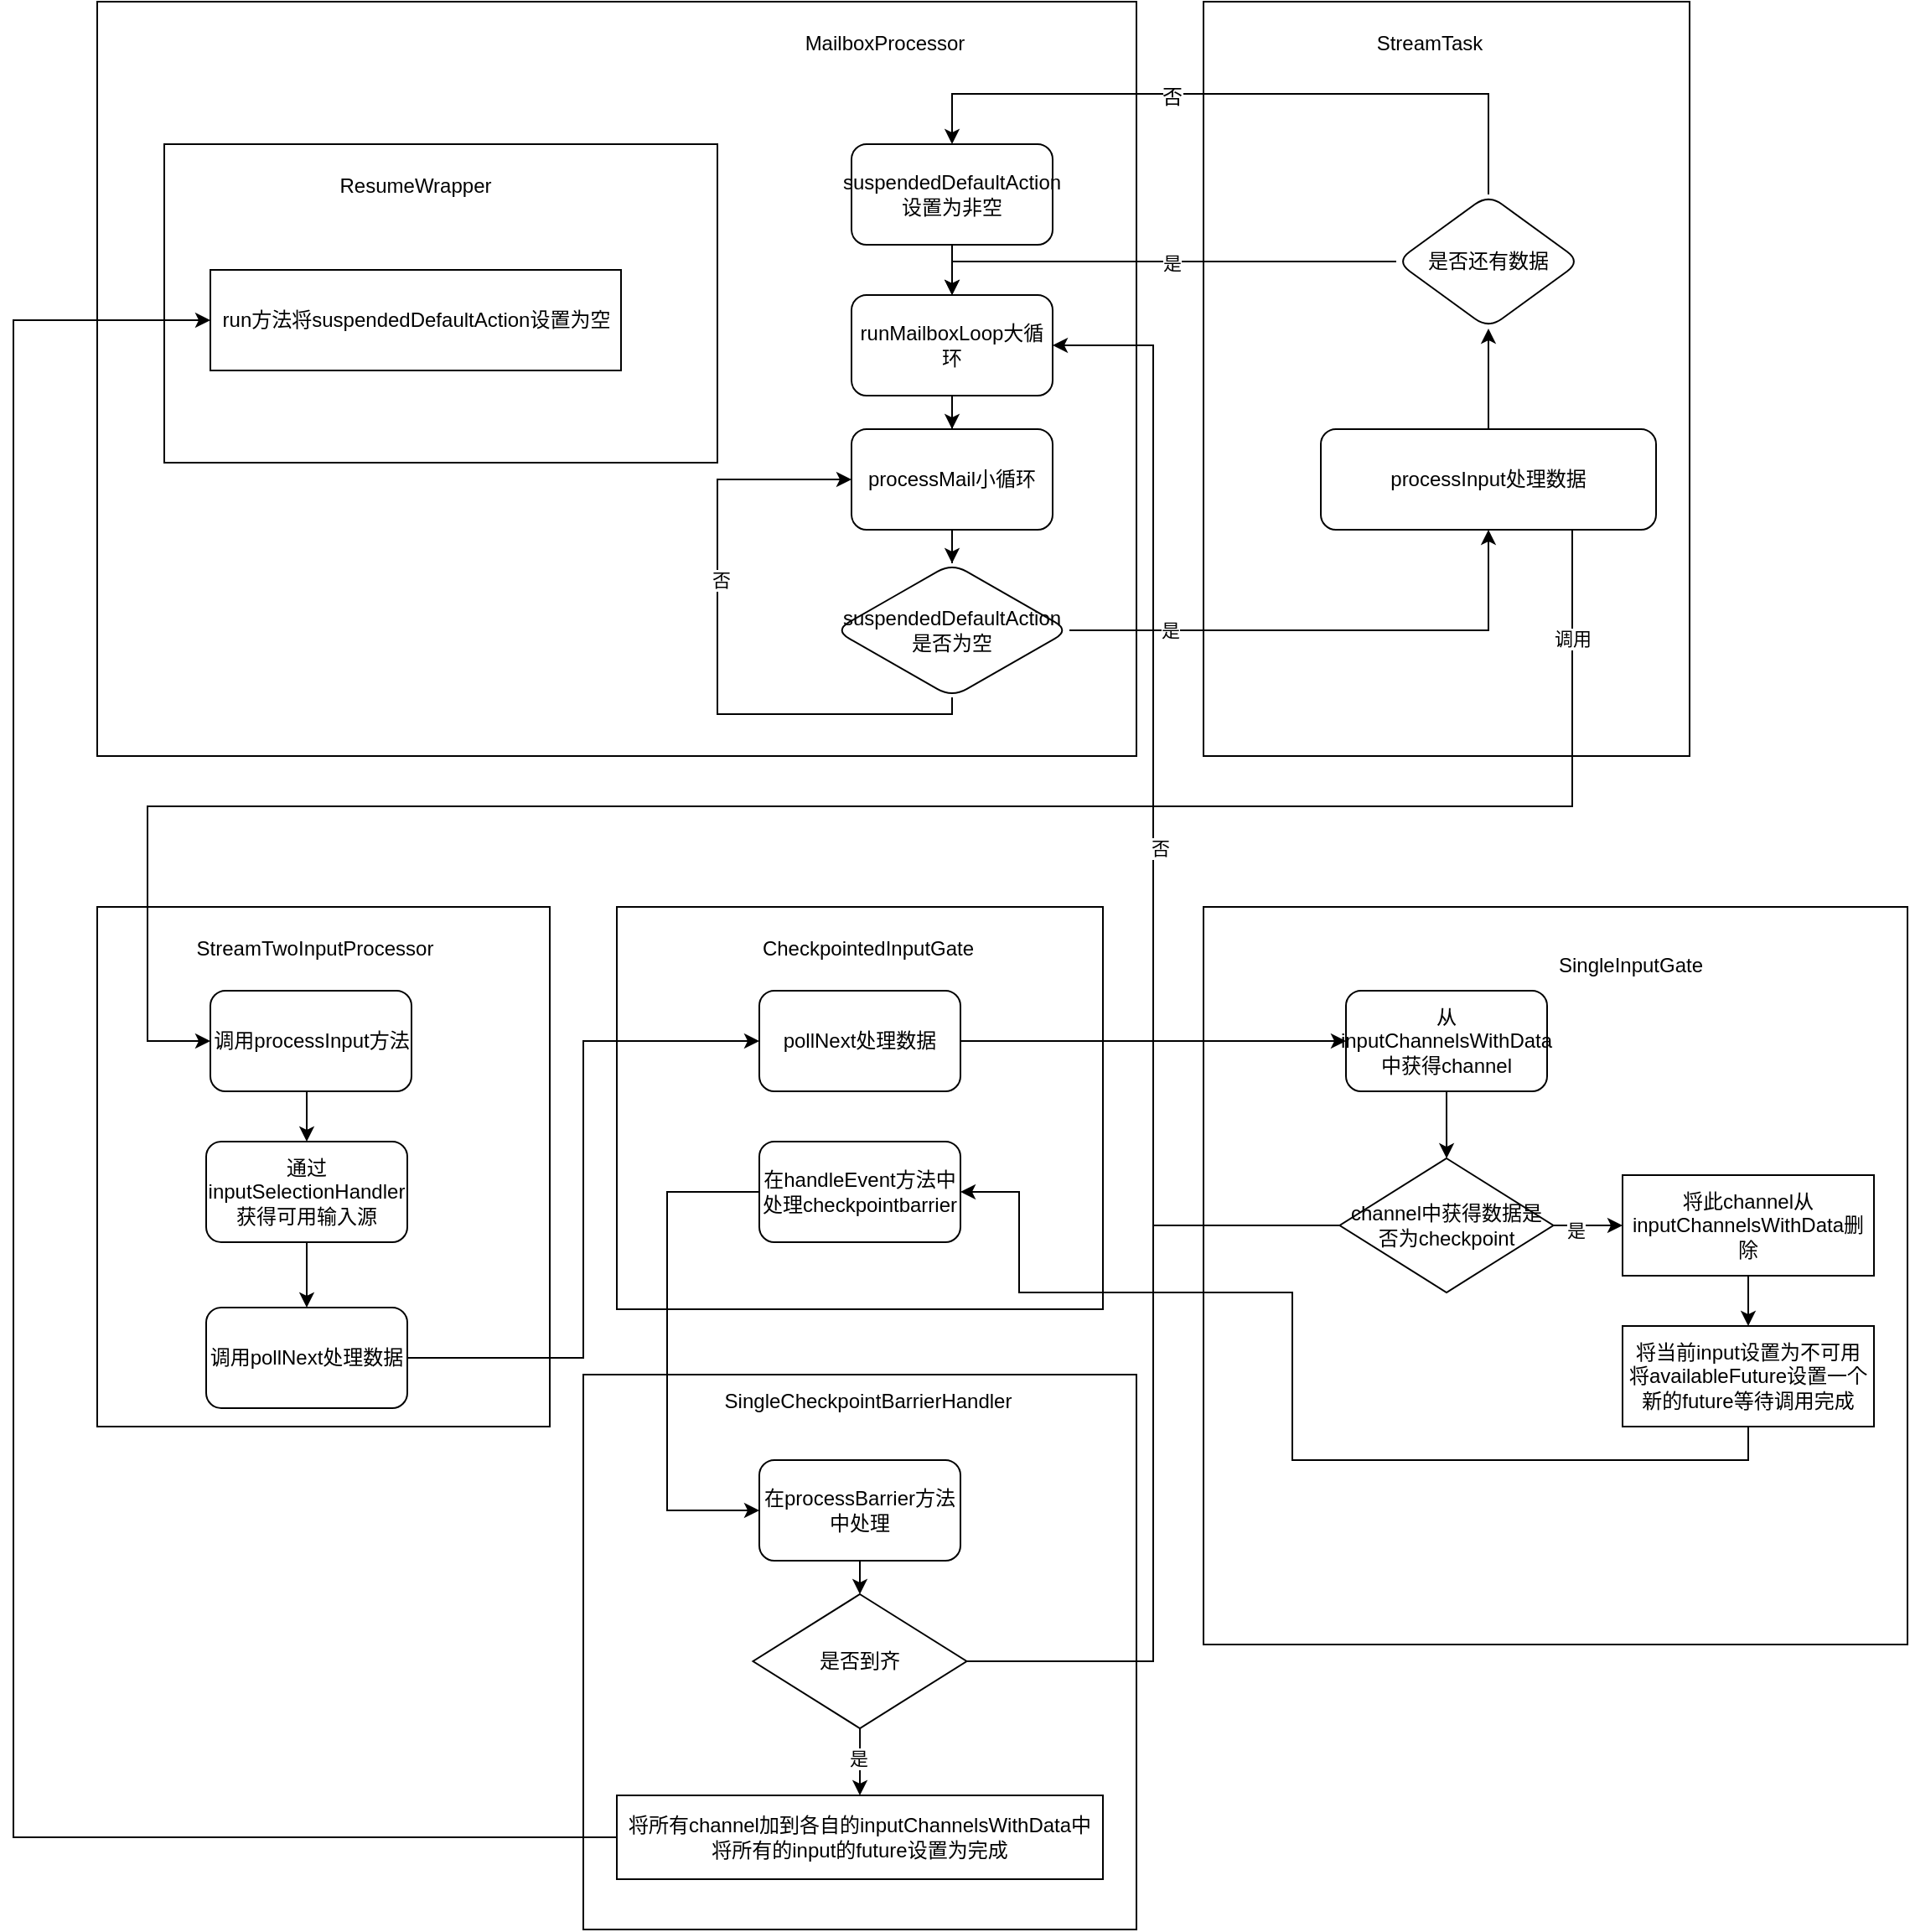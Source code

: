 <mxfile version="21.6.8" type="github">
  <diagram name="第 1 页" id="vXs4aYnu55Jb8QoqiG_9">
    <mxGraphModel dx="3267" dy="1315" grid="1" gridSize="10" guides="1" tooltips="1" connect="1" arrows="1" fold="1" page="1" pageScale="1" pageWidth="827" pageHeight="1169" math="0" shadow="0">
      <root>
        <mxCell id="0" />
        <mxCell id="1" parent="0" />
        <mxCell id="Q5ZOrAl08XUM3y3jwKEK-59" value="" style="rounded=0;whiteSpace=wrap;html=1;" parent="1" vertex="1">
          <mxGeometry x="50" y="929" width="330" height="331" as="geometry" />
        </mxCell>
        <mxCell id="D72yHyc-nXB8rAY_AbcA-13" style="edgeStyle=orthogonalEdgeStyle;rounded=0;orthogonalLoop=1;jettySize=auto;html=1;exitX=1;exitY=0.5;exitDx=0;exitDy=0;entryX=1;entryY=0.5;entryDx=0;entryDy=0;" edge="1" parent="1" source="Q5ZOrAl08XUM3y3jwKEK-64" target="X_uf3_bANwVZ6O4T1dIx-1">
          <mxGeometry relative="1" as="geometry">
            <mxPoint x="390" y="840" as="targetPoint" />
            <Array as="points">
              <mxPoint x="390" y="1100" />
              <mxPoint x="390" y="315" />
            </Array>
          </mxGeometry>
        </mxCell>
        <mxCell id="Q5ZOrAl08XUM3y3jwKEK-26" value="" style="rounded=0;whiteSpace=wrap;html=1;" parent="1" vertex="1">
          <mxGeometry x="-240" y="650" width="270" height="310" as="geometry" />
        </mxCell>
        <mxCell id="Q5ZOrAl08XUM3y3jwKEK-19" value="" style="rounded=0;whiteSpace=wrap;html=1;" parent="1" vertex="1">
          <mxGeometry x="-240" y="110" width="620" height="450" as="geometry" />
        </mxCell>
        <mxCell id="Q5ZOrAl08XUM3y3jwKEK-75" value="" style="rounded=0;whiteSpace=wrap;html=1;" parent="1" vertex="1">
          <mxGeometry x="-200" y="195" width="330" height="190" as="geometry" />
        </mxCell>
        <mxCell id="Q5ZOrAl08XUM3y3jwKEK-48" value="" style="rounded=0;whiteSpace=wrap;html=1;" parent="1" vertex="1">
          <mxGeometry x="70" y="650" width="290" height="240" as="geometry" />
        </mxCell>
        <mxCell id="Q5ZOrAl08XUM3y3jwKEK-21" value="" style="rounded=0;whiteSpace=wrap;html=1;" parent="1" vertex="1">
          <mxGeometry x="420" y="110" width="290" height="450" as="geometry" />
        </mxCell>
        <mxCell id="Q5ZOrAl08XUM3y3jwKEK-18" value="" style="edgeStyle=orthogonalEdgeStyle;rounded=0;orthogonalLoop=1;jettySize=auto;html=1;" parent="1" source="X_uf3_bANwVZ6O4T1dIx-1" target="Q5ZOrAl08XUM3y3jwKEK-1" edge="1">
          <mxGeometry relative="1" as="geometry" />
        </mxCell>
        <mxCell id="X_uf3_bANwVZ6O4T1dIx-1" value="runMailboxLoop大循环" style="rounded=1;whiteSpace=wrap;html=1;" parent="1" vertex="1">
          <mxGeometry x="210" y="285" width="120" height="60" as="geometry" />
        </mxCell>
        <mxCell id="Q5ZOrAl08XUM3y3jwKEK-4" value="" style="edgeStyle=orthogonalEdgeStyle;rounded=0;orthogonalLoop=1;jettySize=auto;html=1;" parent="1" source="Q5ZOrAl08XUM3y3jwKEK-1" target="Q5ZOrAl08XUM3y3jwKEK-3" edge="1">
          <mxGeometry relative="1" as="geometry" />
        </mxCell>
        <mxCell id="Q5ZOrAl08XUM3y3jwKEK-1" value="processMail小循环" style="rounded=1;whiteSpace=wrap;html=1;" parent="1" vertex="1">
          <mxGeometry x="210" y="365" width="120" height="60" as="geometry" />
        </mxCell>
        <mxCell id="Q5ZOrAl08XUM3y3jwKEK-10" value="" style="edgeStyle=orthogonalEdgeStyle;rounded=0;orthogonalLoop=1;jettySize=auto;html=1;" parent="1" source="Q5ZOrAl08XUM3y3jwKEK-2" target="Q5ZOrAl08XUM3y3jwKEK-9" edge="1">
          <mxGeometry relative="1" as="geometry" />
        </mxCell>
        <mxCell id="D72yHyc-nXB8rAY_AbcA-5" style="edgeStyle=orthogonalEdgeStyle;rounded=0;orthogonalLoop=1;jettySize=auto;html=1;exitX=0.75;exitY=1;exitDx=0;exitDy=0;" edge="1" parent="1" source="Q5ZOrAl08XUM3y3jwKEK-2" target="D72yHyc-nXB8rAY_AbcA-3">
          <mxGeometry relative="1" as="geometry">
            <Array as="points">
              <mxPoint x="640" y="590" />
              <mxPoint x="-210" y="590" />
              <mxPoint x="-210" y="730" />
            </Array>
          </mxGeometry>
        </mxCell>
        <mxCell id="D72yHyc-nXB8rAY_AbcA-7" value="调用" style="edgeLabel;html=1;align=center;verticalAlign=middle;resizable=0;points=[];" vertex="1" connectable="0" parent="D72yHyc-nXB8rAY_AbcA-5">
          <mxGeometry x="-0.191" y="1" relative="1" as="geometry">
            <mxPoint x="317" y="-101" as="offset" />
          </mxGeometry>
        </mxCell>
        <UserObject label="processInput处理数据" id="Q5ZOrAl08XUM3y3jwKEK-2">
          <mxCell style="rounded=1;whiteSpace=wrap;html=1;" parent="1" vertex="1">
            <mxGeometry x="490" y="365" width="200" height="60" as="geometry" />
          </mxCell>
        </UserObject>
        <mxCell id="Q5ZOrAl08XUM3y3jwKEK-5" style="edgeStyle=orthogonalEdgeStyle;rounded=0;orthogonalLoop=1;jettySize=auto;html=1;entryX=0.5;entryY=1;entryDx=0;entryDy=0;" parent="1" source="Q5ZOrAl08XUM3y3jwKEK-3" target="Q5ZOrAl08XUM3y3jwKEK-2" edge="1">
          <mxGeometry relative="1" as="geometry" />
        </mxCell>
        <mxCell id="Q5ZOrAl08XUM3y3jwKEK-6" value="是" style="edgeLabel;html=1;align=center;verticalAlign=middle;resizable=0;points=[];" parent="Q5ZOrAl08XUM3y3jwKEK-5" vertex="1" connectable="0">
          <mxGeometry x="-0.254" y="-3" relative="1" as="geometry">
            <mxPoint x="-56" y="-3" as="offset" />
          </mxGeometry>
        </mxCell>
        <mxCell id="Q5ZOrAl08XUM3y3jwKEK-7" style="edgeStyle=orthogonalEdgeStyle;rounded=0;orthogonalLoop=1;jettySize=auto;html=1;exitX=0.5;exitY=1;exitDx=0;exitDy=0;entryX=0;entryY=0.5;entryDx=0;entryDy=0;" parent="1" source="Q5ZOrAl08XUM3y3jwKEK-3" target="Q5ZOrAl08XUM3y3jwKEK-1" edge="1">
          <mxGeometry relative="1" as="geometry">
            <Array as="points">
              <mxPoint x="270" y="535" />
              <mxPoint x="130" y="535" />
              <mxPoint x="130" y="395" />
            </Array>
          </mxGeometry>
        </mxCell>
        <mxCell id="Q5ZOrAl08XUM3y3jwKEK-8" value="否" style="edgeLabel;html=1;align=center;verticalAlign=middle;resizable=0;points=[];" parent="Q5ZOrAl08XUM3y3jwKEK-7" vertex="1" connectable="0">
          <mxGeometry x="0.246" y="-2" relative="1" as="geometry">
            <mxPoint as="offset" />
          </mxGeometry>
        </mxCell>
        <mxCell id="Q5ZOrAl08XUM3y3jwKEK-3" value="suspendedDefaultAction是否为空" style="rhombus;whiteSpace=wrap;html=1;rounded=1;" parent="1" vertex="1">
          <mxGeometry x="200" y="445" width="140" height="80" as="geometry" />
        </mxCell>
        <mxCell id="Q5ZOrAl08XUM3y3jwKEK-12" value="" style="edgeStyle=orthogonalEdgeStyle;rounded=0;orthogonalLoop=1;jettySize=auto;html=1;entryX=0.5;entryY=0;entryDx=0;entryDy=0;" parent="1" source="Q5ZOrAl08XUM3y3jwKEK-9" target="X_uf3_bANwVZ6O4T1dIx-1" edge="1">
          <mxGeometry relative="1" as="geometry">
            <mxPoint x="590" y="155" as="targetPoint" />
          </mxGeometry>
        </mxCell>
        <mxCell id="Q5ZOrAl08XUM3y3jwKEK-13" value="是" style="edgeLabel;html=1;align=center;verticalAlign=middle;resizable=0;points=[];" parent="Q5ZOrAl08XUM3y3jwKEK-12" vertex="1" connectable="0">
          <mxGeometry x="-0.057" y="1" relative="1" as="geometry">
            <mxPoint as="offset" />
          </mxGeometry>
        </mxCell>
        <mxCell id="Q5ZOrAl08XUM3y3jwKEK-15" value="" style="edgeStyle=orthogonalEdgeStyle;rounded=0;orthogonalLoop=1;jettySize=auto;html=1;" parent="1" source="Q5ZOrAl08XUM3y3jwKEK-9" target="Q5ZOrAl08XUM3y3jwKEK-14" edge="1">
          <mxGeometry relative="1" as="geometry">
            <Array as="points">
              <mxPoint x="590" y="165" />
              <mxPoint x="270" y="165" />
            </Array>
          </mxGeometry>
        </mxCell>
        <mxCell id="Q5ZOrAl08XUM3y3jwKEK-25" value="否" style="edgeLabel;html=1;align=center;verticalAlign=middle;resizable=0;points=[];fontSize=12;" parent="Q5ZOrAl08XUM3y3jwKEK-15" vertex="1" connectable="0">
          <mxGeometry x="-0.028" y="2" relative="1" as="geometry">
            <mxPoint x="-50" as="offset" />
          </mxGeometry>
        </mxCell>
        <mxCell id="Q5ZOrAl08XUM3y3jwKEK-9" value="是否还有数据" style="rhombus;whiteSpace=wrap;html=1;rounded=1;" parent="1" vertex="1">
          <mxGeometry x="535" y="225" width="110" height="80" as="geometry" />
        </mxCell>
        <mxCell id="Q5ZOrAl08XUM3y3jwKEK-17" value="" style="edgeStyle=orthogonalEdgeStyle;rounded=0;orthogonalLoop=1;jettySize=auto;html=1;" parent="1" source="Q5ZOrAl08XUM3y3jwKEK-14" target="X_uf3_bANwVZ6O4T1dIx-1" edge="1">
          <mxGeometry relative="1" as="geometry" />
        </mxCell>
        <mxCell id="Q5ZOrAl08XUM3y3jwKEK-14" value="suspendedDefaultAction设置为非空" style="whiteSpace=wrap;html=1;rounded=1;" parent="1" vertex="1">
          <mxGeometry x="210" y="195" width="120" height="60" as="geometry" />
        </mxCell>
        <mxCell id="Q5ZOrAl08XUM3y3jwKEK-20" value="MailboxProcessor" style="text;html=1;strokeColor=none;fillColor=none;align=center;verticalAlign=middle;whiteSpace=wrap;rounded=0;" parent="1" vertex="1">
          <mxGeometry x="200" y="120" width="60" height="30" as="geometry" />
        </mxCell>
        <mxCell id="Q5ZOrAl08XUM3y3jwKEK-24" value="StreamTask" style="text;html=1;strokeColor=none;fillColor=none;align=center;verticalAlign=middle;whiteSpace=wrap;rounded=0;" parent="1" vertex="1">
          <mxGeometry x="525" y="120" width="60" height="30" as="geometry" />
        </mxCell>
        <mxCell id="Q5ZOrAl08XUM3y3jwKEK-58" style="edgeStyle=orthogonalEdgeStyle;rounded=0;orthogonalLoop=1;jettySize=auto;html=1;exitX=0.5;exitY=1;exitDx=0;exitDy=0;" parent="1" source="Q5ZOrAl08XUM3y3jwKEK-27" target="Q5ZOrAl08XUM3y3jwKEK-51" edge="1">
          <mxGeometry relative="1" as="geometry" />
        </mxCell>
        <mxCell id="Q5ZOrAl08XUM3y3jwKEK-27" value="通过inputSelectionHandler获得可用输入源" style="rounded=1;whiteSpace=wrap;html=1;" parent="1" vertex="1">
          <mxGeometry x="-175" y="790" width="120" height="60" as="geometry" />
        </mxCell>
        <mxCell id="Q5ZOrAl08XUM3y3jwKEK-28" value="StreamTwoInputProcessor" style="text;html=1;strokeColor=none;fillColor=#FFFFFF;align=center;verticalAlign=middle;whiteSpace=wrap;rounded=0;" parent="1" vertex="1">
          <mxGeometry x="-140" y="660" width="60" height="30" as="geometry" />
        </mxCell>
        <mxCell id="Q5ZOrAl08XUM3y3jwKEK-34" value="" style="rounded=0;whiteSpace=wrap;html=1;" parent="1" vertex="1">
          <mxGeometry x="420" y="650" width="420" height="440" as="geometry" />
        </mxCell>
        <mxCell id="Q5ZOrAl08XUM3y3jwKEK-41" style="edgeStyle=orthogonalEdgeStyle;rounded=0;orthogonalLoop=1;jettySize=auto;html=1;exitX=0.5;exitY=1;exitDx=0;exitDy=0;" parent="1" source="Q5ZOrAl08XUM3y3jwKEK-35" target="Q5ZOrAl08XUM3y3jwKEK-42" edge="1">
          <mxGeometry relative="1" as="geometry">
            <mxPoint x="565" y="810" as="targetPoint" />
          </mxGeometry>
        </mxCell>
        <mxCell id="Q5ZOrAl08XUM3y3jwKEK-35" value="从inputChannelsWithData中获得channel" style="rounded=1;whiteSpace=wrap;html=1;" parent="1" vertex="1">
          <mxGeometry x="505" y="700" width="120" height="60" as="geometry" />
        </mxCell>
        <mxCell id="Q5ZOrAl08XUM3y3jwKEK-36" value="SingleInputGate" style="text;html=1;strokeColor=none;fillColor=#FFFFFF;align=center;verticalAlign=middle;whiteSpace=wrap;rounded=0;" parent="1" vertex="1">
          <mxGeometry x="645" y="670" width="60" height="30" as="geometry" />
        </mxCell>
        <mxCell id="Q5ZOrAl08XUM3y3jwKEK-44" value="" style="edgeStyle=orthogonalEdgeStyle;rounded=0;orthogonalLoop=1;jettySize=auto;html=1;" parent="1" source="Q5ZOrAl08XUM3y3jwKEK-42" target="Q5ZOrAl08XUM3y3jwKEK-43" edge="1">
          <mxGeometry relative="1" as="geometry" />
        </mxCell>
        <mxCell id="Q5ZOrAl08XUM3y3jwKEK-45" value="是" style="edgeLabel;html=1;align=center;verticalAlign=middle;resizable=0;points=[];" parent="Q5ZOrAl08XUM3y3jwKEK-44" vertex="1" connectable="0">
          <mxGeometry x="-0.38" y="-3" relative="1" as="geometry">
            <mxPoint as="offset" />
          </mxGeometry>
        </mxCell>
        <mxCell id="D72yHyc-nXB8rAY_AbcA-1" style="edgeStyle=orthogonalEdgeStyle;rounded=0;orthogonalLoop=1;jettySize=auto;html=1;entryX=1;entryY=0.5;entryDx=0;entryDy=0;" edge="1" parent="1" source="Q5ZOrAl08XUM3y3jwKEK-42" target="X_uf3_bANwVZ6O4T1dIx-1">
          <mxGeometry relative="1" as="geometry">
            <Array as="points">
              <mxPoint x="390" y="840" />
              <mxPoint x="390" y="315" />
            </Array>
          </mxGeometry>
        </mxCell>
        <mxCell id="D72yHyc-nXB8rAY_AbcA-2" value="否" style="edgeLabel;html=1;align=center;verticalAlign=middle;resizable=0;points=[];" vertex="1" connectable="0" parent="D72yHyc-nXB8rAY_AbcA-1">
          <mxGeometry x="-0.033" y="-4" relative="1" as="geometry">
            <mxPoint as="offset" />
          </mxGeometry>
        </mxCell>
        <mxCell id="Q5ZOrAl08XUM3y3jwKEK-42" value="channel中获得数据是否为checkpoint" style="rhombus;whiteSpace=wrap;html=1;" parent="1" vertex="1">
          <mxGeometry x="501.25" y="800" width="127.5" height="80" as="geometry" />
        </mxCell>
        <mxCell id="Q5ZOrAl08XUM3y3jwKEK-47" value="" style="edgeStyle=orthogonalEdgeStyle;rounded=0;orthogonalLoop=1;jettySize=auto;html=1;" parent="1" source="Q5ZOrAl08XUM3y3jwKEK-43" target="Q5ZOrAl08XUM3y3jwKEK-46" edge="1">
          <mxGeometry relative="1" as="geometry" />
        </mxCell>
        <mxCell id="Q5ZOrAl08XUM3y3jwKEK-43" value="将此channel从inputChannelsWithData删除" style="whiteSpace=wrap;html=1;" parent="1" vertex="1">
          <mxGeometry x="670" y="810" width="150" height="60" as="geometry" />
        </mxCell>
        <mxCell id="Q5ZOrAl08XUM3y3jwKEK-57" style="edgeStyle=orthogonalEdgeStyle;rounded=0;orthogonalLoop=1;jettySize=auto;html=1;exitX=0.5;exitY=1;exitDx=0;exitDy=0;entryX=1;entryY=0.5;entryDx=0;entryDy=0;" parent="1" source="Q5ZOrAl08XUM3y3jwKEK-46" target="Q5ZOrAl08XUM3y3jwKEK-54" edge="1">
          <mxGeometry relative="1" as="geometry">
            <Array as="points">
              <mxPoint x="745" y="980" />
              <mxPoint x="473" y="980" />
              <mxPoint x="473" y="880" />
              <mxPoint x="310" y="880" />
              <mxPoint x="310" y="820" />
            </Array>
          </mxGeometry>
        </mxCell>
        <mxCell id="Q5ZOrAl08XUM3y3jwKEK-46" value="将当前input设置为不可用&lt;br&gt;将availableFuture设置一个新的future等待调用完成" style="whiteSpace=wrap;html=1;" parent="1" vertex="1">
          <mxGeometry x="670" y="900" width="150" height="60" as="geometry" />
        </mxCell>
        <mxCell id="Q5ZOrAl08XUM3y3jwKEK-53" style="edgeStyle=orthogonalEdgeStyle;rounded=0;orthogonalLoop=1;jettySize=auto;html=1;exitX=1;exitY=0.5;exitDx=0;exitDy=0;entryX=0;entryY=0.5;entryDx=0;entryDy=0;" parent="1" source="Q5ZOrAl08XUM3y3jwKEK-49" target="Q5ZOrAl08XUM3y3jwKEK-35" edge="1">
          <mxGeometry relative="1" as="geometry" />
        </mxCell>
        <mxCell id="Q5ZOrAl08XUM3y3jwKEK-49" value="pollNext处理数据" style="rounded=1;whiteSpace=wrap;html=1;" parent="1" vertex="1">
          <mxGeometry x="155" y="700" width="120" height="60" as="geometry" />
        </mxCell>
        <mxCell id="Q5ZOrAl08XUM3y3jwKEK-50" value="CheckpointedInputGate" style="text;html=1;strokeColor=none;fillColor=#FFFFFF;align=center;verticalAlign=middle;whiteSpace=wrap;rounded=0;" parent="1" vertex="1">
          <mxGeometry x="190" y="660" width="60" height="30" as="geometry" />
        </mxCell>
        <mxCell id="Q5ZOrAl08XUM3y3jwKEK-52" style="edgeStyle=orthogonalEdgeStyle;rounded=0;orthogonalLoop=1;jettySize=auto;html=1;exitX=1;exitY=0.5;exitDx=0;exitDy=0;entryX=0;entryY=0.5;entryDx=0;entryDy=0;" parent="1" source="Q5ZOrAl08XUM3y3jwKEK-51" target="Q5ZOrAl08XUM3y3jwKEK-49" edge="1">
          <mxGeometry relative="1" as="geometry" />
        </mxCell>
        <mxCell id="Q5ZOrAl08XUM3y3jwKEK-51" value="调用pollNext&lt;span style=&quot;background-color: initial;&quot;&gt;处理数据&lt;/span&gt;" style="rounded=1;whiteSpace=wrap;html=1;" parent="1" vertex="1">
          <mxGeometry x="-175" y="889" width="120" height="60" as="geometry" />
        </mxCell>
        <mxCell id="Q5ZOrAl08XUM3y3jwKEK-66" style="edgeStyle=orthogonalEdgeStyle;rounded=0;orthogonalLoop=1;jettySize=auto;html=1;exitX=0;exitY=0.5;exitDx=0;exitDy=0;entryX=0;entryY=0.5;entryDx=0;entryDy=0;" parent="1" source="Q5ZOrAl08XUM3y3jwKEK-54" target="Q5ZOrAl08XUM3y3jwKEK-61" edge="1">
          <mxGeometry relative="1" as="geometry">
            <Array as="points">
              <mxPoint x="100" y="820" />
              <mxPoint x="100" y="1010" />
            </Array>
          </mxGeometry>
        </mxCell>
        <mxCell id="Q5ZOrAl08XUM3y3jwKEK-54" value="在handleEvent方法中处理checkpointbarrier" style="rounded=1;whiteSpace=wrap;html=1;" parent="1" vertex="1">
          <mxGeometry x="155" y="790" width="120" height="60" as="geometry" />
        </mxCell>
        <mxCell id="Q5ZOrAl08XUM3y3jwKEK-70" style="edgeStyle=orthogonalEdgeStyle;rounded=0;orthogonalLoop=1;jettySize=auto;html=1;exitX=0.5;exitY=1;exitDx=0;exitDy=0;entryX=0.5;entryY=0;entryDx=0;entryDy=0;" parent="1" source="Q5ZOrAl08XUM3y3jwKEK-61" target="Q5ZOrAl08XUM3y3jwKEK-64" edge="1">
          <mxGeometry relative="1" as="geometry" />
        </mxCell>
        <mxCell id="Q5ZOrAl08XUM3y3jwKEK-61" value="在processBarrier方法中处理" style="rounded=1;whiteSpace=wrap;html=1;" parent="1" vertex="1">
          <mxGeometry x="155" y="980" width="120" height="60" as="geometry" />
        </mxCell>
        <mxCell id="Q5ZOrAl08XUM3y3jwKEK-62" value="SingleCheckpointBarrierHandler" style="text;html=1;strokeColor=none;fillColor=#FFFFFF;align=center;verticalAlign=middle;whiteSpace=wrap;rounded=0;" parent="1" vertex="1">
          <mxGeometry x="190" y="930" width="60" height="30" as="geometry" />
        </mxCell>
        <mxCell id="Q5ZOrAl08XUM3y3jwKEK-72" value="" style="edgeStyle=orthogonalEdgeStyle;rounded=0;orthogonalLoop=1;jettySize=auto;html=1;" parent="1" source="Q5ZOrAl08XUM3y3jwKEK-64" target="Q5ZOrAl08XUM3y3jwKEK-71" edge="1">
          <mxGeometry relative="1" as="geometry" />
        </mxCell>
        <mxCell id="D72yHyc-nXB8rAY_AbcA-10" value="是" style="edgeLabel;html=1;align=center;verticalAlign=middle;resizable=0;points=[];" vertex="1" connectable="0" parent="Q5ZOrAl08XUM3y3jwKEK-72">
          <mxGeometry x="-0.134" y="-1" relative="1" as="geometry">
            <mxPoint as="offset" />
          </mxGeometry>
        </mxCell>
        <mxCell id="Q5ZOrAl08XUM3y3jwKEK-64" value="是否到齐" style="rhombus;whiteSpace=wrap;html=1;" parent="1" vertex="1">
          <mxGeometry x="151.25" y="1060" width="127.5" height="80" as="geometry" />
        </mxCell>
        <mxCell id="Q5ZOrAl08XUM3y3jwKEK-81" style="edgeStyle=orthogonalEdgeStyle;rounded=0;orthogonalLoop=1;jettySize=auto;html=1;exitX=0;exitY=0.5;exitDx=0;exitDy=0;" parent="1" source="Q5ZOrAl08XUM3y3jwKEK-71" target="Q5ZOrAl08XUM3y3jwKEK-76" edge="1">
          <mxGeometry relative="1" as="geometry">
            <Array as="points">
              <mxPoint x="-290" y="1205" />
              <mxPoint x="-290" y="300" />
            </Array>
          </mxGeometry>
        </mxCell>
        <mxCell id="Q5ZOrAl08XUM3y3jwKEK-71" value="将所有channel加到各自的inputChannelsWithData中&lt;br&gt;将所有的input的future设置为完成" style="whiteSpace=wrap;html=1;" parent="1" vertex="1">
          <mxGeometry x="70" y="1180" width="290" height="50" as="geometry" />
        </mxCell>
        <mxCell id="Q5ZOrAl08XUM3y3jwKEK-76" value="run方法将suspendedDefaultAction设置为空" style="rounded=0;whiteSpace=wrap;html=1;" parent="1" vertex="1">
          <mxGeometry x="-172.5" y="270" width="245" height="60" as="geometry" />
        </mxCell>
        <mxCell id="Q5ZOrAl08XUM3y3jwKEK-77" value="ResumeWrapper" style="text;html=1;strokeColor=none;fillColor=#FFFFFF;align=center;verticalAlign=middle;whiteSpace=wrap;rounded=0;" parent="1" vertex="1">
          <mxGeometry x="-80" y="205" width="60" height="30" as="geometry" />
        </mxCell>
        <mxCell id="D72yHyc-nXB8rAY_AbcA-4" style="edgeStyle=orthogonalEdgeStyle;rounded=0;orthogonalLoop=1;jettySize=auto;html=1;exitX=0.5;exitY=1;exitDx=0;exitDy=0;entryX=0.5;entryY=0;entryDx=0;entryDy=0;" edge="1" parent="1" source="D72yHyc-nXB8rAY_AbcA-3" target="Q5ZOrAl08XUM3y3jwKEK-27">
          <mxGeometry relative="1" as="geometry" />
        </mxCell>
        <mxCell id="D72yHyc-nXB8rAY_AbcA-3" value="调用processInput方法" style="rounded=1;whiteSpace=wrap;html=1;" vertex="1" parent="1">
          <mxGeometry x="-172.5" y="700" width="120" height="60" as="geometry" />
        </mxCell>
      </root>
    </mxGraphModel>
  </diagram>
</mxfile>
